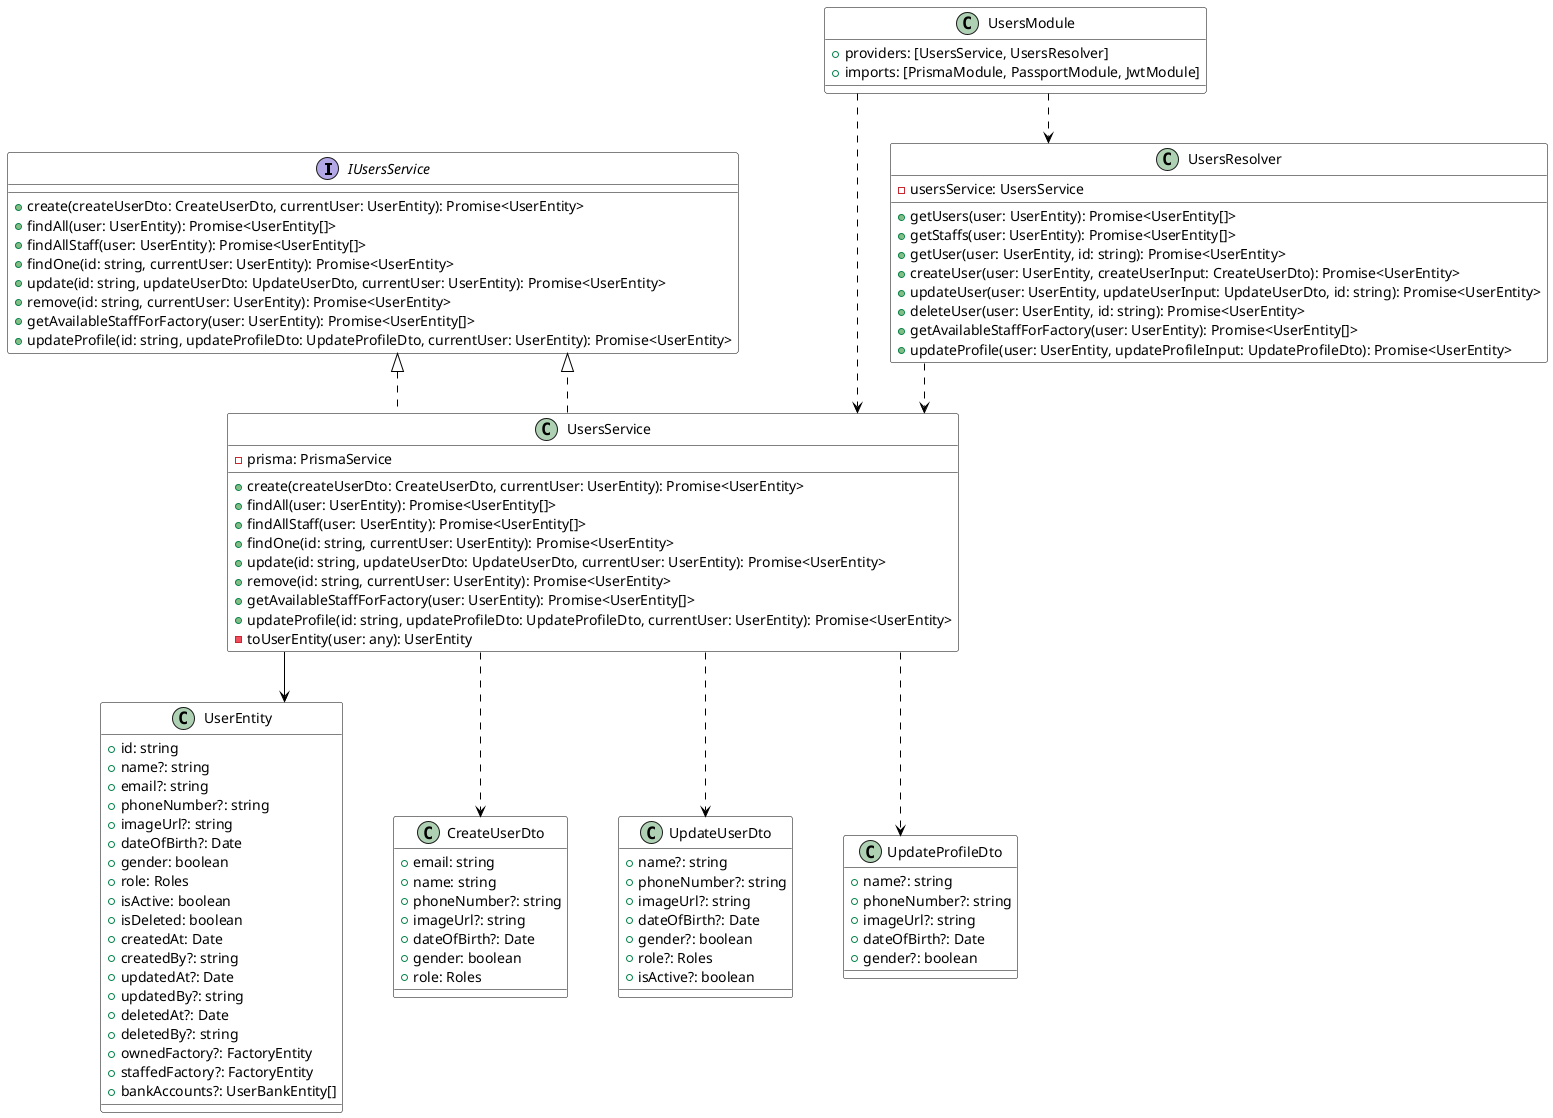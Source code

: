 @startuml UsersModule

' Layout settings
skinparam linetype ortho
skinparam nodesep 50
skinparam ranksep 50
skinparam class {
    BackgroundColor White
    ArrowColor Black
    BorderColor Black
}

' Interfaces
interface IUsersService {
    + create(createUserDto: CreateUserDto, currentUser: UserEntity): Promise<UserEntity>
    + findAll(user: UserEntity): Promise<UserEntity[]>
    + findAllStaff(user: UserEntity): Promise<UserEntity[]>
    + findOne(id: string, currentUser: UserEntity): Promise<UserEntity>
    + update(id: string, updateUserDto: UpdateUserDto, currentUser: UserEntity): Promise<UserEntity>
    + remove(id: string, currentUser: UserEntity): Promise<UserEntity>
    + getAvailableStaffForFactory(user: UserEntity): Promise<UserEntity[]>
    + updateProfile(id: string, updateProfileDto: UpdateProfileDto, currentUser: UserEntity): Promise<UserEntity>
}

' Classes
class UsersModule {
    + providers: [UsersService, UsersResolver]
    + imports: [PrismaModule, PassportModule, JwtModule]
}

class UsersService implements IUsersService {
    - prisma: PrismaService
    + create(createUserDto: CreateUserDto, currentUser: UserEntity): Promise<UserEntity>
    + findAll(user: UserEntity): Promise<UserEntity[]>
    + findAllStaff(user: UserEntity): Promise<UserEntity[]>
    + findOne(id: string, currentUser: UserEntity): Promise<UserEntity>
    + update(id: string, updateUserDto: UpdateUserDto, currentUser: UserEntity): Promise<UserEntity>
    + remove(id: string, currentUser: UserEntity): Promise<UserEntity>
    + getAvailableStaffForFactory(user: UserEntity): Promise<UserEntity[]>
    + updateProfile(id: string, updateProfileDto: UpdateProfileDto, currentUser: UserEntity): Promise<UserEntity>
    - toUserEntity(user: any): UserEntity
}

class UsersResolver {
    - usersService: UsersService
    + getUsers(user: UserEntity): Promise<UserEntity[]>
    + getStaffs(user: UserEntity): Promise<UserEntity[]>
    + getUser(user: UserEntity, id: string): Promise<UserEntity>
    + createUser(user: UserEntity, createUserInput: CreateUserDto): Promise<UserEntity>
    + updateUser(user: UserEntity, updateUserInput: UpdateUserDto, id: string): Promise<UserEntity>
    + deleteUser(user: UserEntity, id: string): Promise<UserEntity>
    + getAvailableStaffForFactory(user: UserEntity): Promise<UserEntity[]>
    + updateProfile(user: UserEntity, updateProfileInput: UpdateProfileDto): Promise<UserEntity>
}

class UserEntity {
    + id: string
    + name?: string
    + email?: string
    + phoneNumber?: string
    + imageUrl?: string
    + dateOfBirth?: Date
    + gender: boolean
    + role: Roles
    + isActive: boolean
    + isDeleted: boolean
    + createdAt: Date
    + createdBy?: string
    + updatedAt?: Date
    + updatedBy?: string
    + deletedAt?: Date
    + deletedBy?: string
    + ownedFactory?: FactoryEntity
    + staffedFactory?: FactoryEntity
    + bankAccounts?: UserBankEntity[]
}

' DTOs
class CreateUserDto {
    + email: string
    + name: string
    + phoneNumber?: string
    + imageUrl?: string
    + dateOfBirth?: Date
    + gender: boolean
    + role: Roles
}

class UpdateUserDto {
    + name?: string
    + phoneNumber?: string
    + imageUrl?: string
    + dateOfBirth?: Date
    + gender?: boolean
    + role?: Roles
    + isActive?: boolean
}

class UpdateProfileDto {
    + name?: string
    + phoneNumber?: string
    + imageUrl?: string
    + dateOfBirth?: Date
    + gender?: boolean
}

' Relationships
UsersModule ..> UsersService
UsersModule ..> UsersResolver

UsersResolver ..> UsersService
UsersService ..> CreateUserDto
UsersService ..> UpdateUserDto
UsersService ..> UpdateProfileDto
UsersService ..|> IUsersService
UsersService --> UserEntity

@enduml 